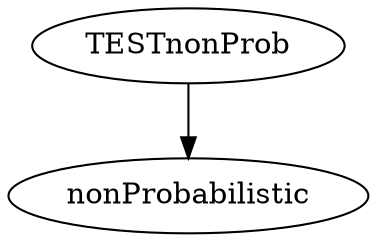 /* Created by mdot for Matlab */
digraph m2html {
  TESTnonProb -> nonProbabilistic;

  TESTnonProb [URL="TESTnonProb.html"];
  nonProbabilistic [URL="nonProbabilistic.html"];
}